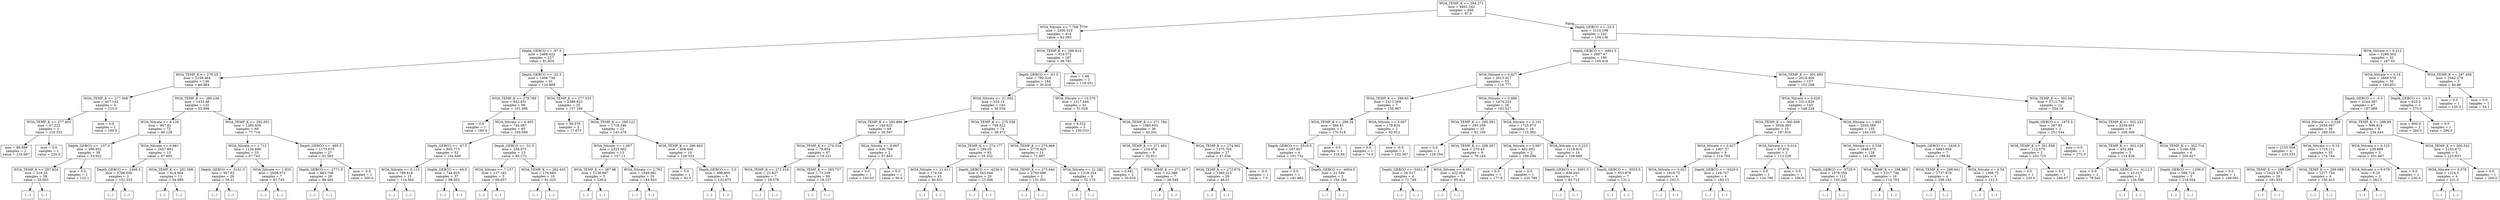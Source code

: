 digraph Tree {
node [shape=box] ;
0 [label="WOA_TEMP_K <= 294.271\nmse = 4602.542\nsamples = 656\nvalue = 97.0"] ;
1 [label="WOA_Nitrate <= 7.709\nmse = 2300.318\nsamples = 414\nvalue = 62.083"] ;
0 -> 1 [labeldistance=2.5, labelangle=45, headlabel="True"] ;
2 [label="Depth_GEBCO <= -97.5\nmse = 2488.422\nsamples = 227\nvalue = 81.824"] ;
1 -> 2 ;
3 [label="WOA_TEMP_K <= 279.25\nmse = 2159.464\nsamples = 136\nvalue = 60.984"] ;
2 -> 3 ;
4 [label="WOA_TEMP_K <= 277.506\nmse = 457.143\nsamples = 4\nvalue = 210.0"] ;
3 -> 4 ;
5 [label="WOA_TEMP_K <= 277.403\nmse = 47.222\nsamples = 3\nvalue = 218.333"] ;
4 -> 5 ;
6 [label="mse = 88.889\nsamples = 2\nvalue = 216.667"] ;
5 -> 6 ;
7 [label="mse = 0.0\nsamples = 1\nvalue = 220.0"] ;
5 -> 7 ;
8 [label="mse = 0.0\nsamples = 1\nvalue = 160.0"] ;
4 -> 8 ;
9 [label="WOA_TEMP_K <= 289.248\nmse = 1433.46\nsamples = 132\nvalue = 55.896"] ;
3 -> 9 ;
10 [label="WOA_Nitrate <= 6.126\nmse = 947.82\nsamples = 72\nvalue = 40.128"] ;
9 -> 10 ;
11 [label="Depth_GEBCO <= -107.0\nmse = 396.952\nsamples = 59\nvalue = 33.922"] ;
10 -> 11 ;
12 [label="WOA_TEMP_K <= 287.824\nmse = 319.25\nsamples = 58\nvalue = 33.003"] ;
11 -> 12 ;
13 [label="(...)"] ;
12 -> 13 ;
74 [label="(...)"] ;
12 -> 74 ;
93 [label="mse = 0.0\nsamples = 1\nvalue = 122.1"] ;
11 -> 93 ;
94 [label="WOA_Nitrate <= 6.661\nmse = 2457.891\nsamples = 13\nvalue = 67.495"] ;
10 -> 94 ;
95 [label="Depth_GEBCO <= -2466.5\nmse = 5796.056\nsamples = 2\nvalue = 152.333"] ;
94 -> 95 ;
96 [label="(...)"] ;
95 -> 96 ;
97 [label="(...)"] ;
95 -> 97 ;
98 [label="WOA_TEMP_K <= 281.568\nmse = 614.904\nsamples = 11\nvalue = 54.099"] ;
94 -> 98 ;
99 [label="(...)"] ;
98 -> 99 ;
106 [label="(...)"] ;
98 -> 106 ;
119 [label="WOA_TEMP_K <= 292.051\nmse = 1285.405\nsamples = 60\nvalue = 77.714"] ;
9 -> 119 ;
120 [label="WOA_Nitrate <= 1.712\nmse = 1126.896\nsamples = 33\nvalue = 67.743"] ;
119 -> 120 ;
121 [label="Depth_GEBCO <= -5141.5\nmse = 367.62\nsamples = 26\nvalue = 59.31"] ;
120 -> 121 ;
122 [label="(...)"] ;
121 -> 122 ;
129 [label="(...)"] ;
121 -> 129 ;
168 [label="WOA_Nitrate <= 1.825\nmse = 2509.373\nsamples = 7\nvalue = 91.745"] ;
120 -> 168 ;
169 [label="(...)"] ;
168 -> 169 ;
170 [label="(...)"] ;
168 -> 170 ;
181 [label="Depth_GEBCO <= -495.5\nmse = 1175.675\nsamples = 27\nvalue = 91.563"] ;
119 -> 181 ;
182 [label="Depth_GEBCO <= -2771.0\nmse = 863.708\nsamples = 26\nvalue = 88.465"] ;
181 -> 182 ;
183 [label="(...)"] ;
182 -> 183 ;
224 [label="(...)"] ;
182 -> 224 ;
233 [label="mse = -0.0\nsamples = 1\nvalue = 200.0"] ;
181 -> 233 ;
234 [label="Depth_GEBCO <= -22.5\nmse = 1496.738\nsamples = 91\nvalue = 110.889"] ;
2 -> 234 ;
235 [label="WOA_TEMP_K <= 278.769\nmse = 842.851\nsamples = 66\nvalue = 101.496"] ;
234 -> 235 ;
236 [label="mse = 0.0\nsamples = 1\nvalue = 180.0"] ;
235 -> 236 ;
237 [label="WOA_Nitrate <= 6.405\nmse = 744.087\nsamples = 65\nvalue = 100.069"] ;
235 -> 237 ;
238 [label="Depth_GEBCO <= -47.5\nmse = 805.773\nsamples = 52\nvalue = 104.649"] ;
237 -> 238 ;
239 [label="WOA_Nitrate <= 0.113\nmse = 789.618\nsamples = 15\nvalue = 114.562"] ;
238 -> 239 ;
240 [label="(...)"] ;
239 -> 240 ;
243 [label="(...)"] ;
239 -> 243 ;
264 [label="Depth_GEBCO <= -46.0\nmse = 744.825\nsamples = 37\nvalue = 99.953"] ;
238 -> 264 ;
265 [label="(...)"] ;
264 -> 265 ;
268 [label="(...)"] ;
264 -> 268 ;
329 [label="Depth_GEBCO <= -51.5\nmse = 258.075\nsamples = 13\nvalue = 85.272"] ;
237 -> 329 ;
330 [label="WOA_Nitrate <= 7.157\nmse = 137.162\nsamples = 3\nvalue = 69.657"] ;
329 -> 330 ;
331 [label="(...)"] ;
330 -> 331 ;
334 [label="(...)"] ;
330 -> 334 ;
335 [label="WOA_TEMP_K <= 282.635\nmse = 179.695\nsamples = 10\nvalue = 91.025"] ;
329 -> 335 ;
336 [label="(...)"] ;
335 -> 336 ;
339 [label="(...)"] ;
335 -> 339 ;
342 [label="WOA_TEMP_K <= 277.555\nmse = 2388.923\nsamples = 25\nvalue = 137.189"] ;
234 -> 342 ;
343 [label="mse = 94.576\nsamples = 2\nvalue = 17.675"] ;
342 -> 343 ;
344 [label="WOA_TEMP_K <= 290.122\nmse = 1718.346\nsamples = 23\nvalue = 143.479"] ;
342 -> 344 ;
345 [label="WOA_Nitrate <= 1.067\nmse = 2325.002\nsamples = 13\nvalue = 157.11"] ;
344 -> 345 ;
346 [label="WOA_TEMP_K <= 287.96\nmse = 1138.667\nsamples = 3\nvalue = 226.0"] ;
345 -> 346 ;
347 [label="(...)"] ;
346 -> 347 ;
348 [label="(...)"] ;
346 -> 348 ;
351 [label="WOA_Nitrate <= 2.762\nmse = 1549.061\nsamples = 10\nvalue = 144.953"] ;
345 -> 351 ;
352 [label="(...)"] ;
351 -> 352 ;
355 [label="(...)"] ;
351 -> 355 ;
368 [label="WOA_TEMP_K <= 290.603\nmse = 608.444\nsamples = 10\nvalue = 128.333"] ;
344 -> 368 ;
369 [label="mse = 0.0\nsamples = 1\nvalue = 92.0"] ;
368 -> 369 ;
370 [label="Depth_GEBCO <= -3.0\nmse = 498.859\nsamples = 9\nvalue = 132.875"] ;
368 -> 370 ;
371 [label="(...)"] ;
370 -> 371 ;
386 [label="(...)"] ;
370 -> 386 ;
387 [label="WOA_TEMP_K <= 288.814\nmse = 919.572\nsamples = 187\nvalue = 36.781"] ;
1 -> 387 ;
388 [label="Depth_GEBCO <= -61.5\nmse = 792.324\nsamples = 184\nvalue = 35.018"] ;
387 -> 388 ;
389 [label="WOA_Nitrate <= 21.002\nmse = 524.14\nsamples = 143\nvalue = 30.034"] ;
388 -> 389 ;
390 [label="WOA_TEMP_K <= 285.886\nmse = 160.632\nsamples = 69\nvalue = 20.597"] ;
389 -> 390 ;
391 [label="WOA_TEMP_K <= 274.324\nmse = 79.854\nsamples = 67\nvalue = 19.221"] ;
390 -> 391 ;
392 [label="WOA_TEMP_K <= 272.016\nmse = 22.837\nsamples = 7\nvalue = 29.578"] ;
391 -> 392 ;
393 [label="(...)"] ;
392 -> 393 ;
394 [label="(...)"] ;
392 -> 394 ;
405 [label="WOA_TEMP_K <= 283.757\nmse = 73.209\nsamples = 60\nvalue = 18.107"] ;
391 -> 405 ;
406 [label="(...)"] ;
405 -> 406 ;
477 [label="(...)"] ;
405 -> 477 ;
480 [label="WOA_Nitrate <= 8.867\nmse = 636.769\nsamples = 2\nvalue = 67.843"] ;
390 -> 480 ;
481 [label="mse = 0.0\nsamples = 1\nvalue = 103.53"] ;
480 -> 481 ;
482 [label="mse = 0.0\nsamples = 1\nvalue = 50.0"] ;
480 -> 482 ;
483 [label="WOA_TEMP_K <= 275.556\nmse = 709.522\nsamples = 74\nvalue = 39.472"] ;
389 -> 483 ;
484 [label="WOA_TEMP_K <= 274.177\nmse = 294.05\nsamples = 63\nvalue = 35.332"] ;
483 -> 484 ;
485 [label="WOA_Nitrate <= 21.611\nmse = 174.16\nsamples = 43\nvalue = 40.831"] ;
484 -> 485 ;
486 [label="(...)"] ;
485 -> 486 ;
489 [label="(...)"] ;
485 -> 489 ;
558 [label="Depth_GEBCO <= -4236.5\nmse = 343.049\nsamples = 20\nvalue = 23.006"] ;
484 -> 558 ;
559 [label="(...)"] ;
558 -> 559 ;
562 [label="(...)"] ;
558 -> 562 ;
595 [label="WOA_TEMP_K <= 275.969\nmse = 2778.425\nsamples = 11\nvalue = 71.897"] ;
483 -> 595 ;
596 [label="WOA_TEMP_K <= 275.644\nmse = 2793.086\nsamples = 2\nvalue = 131.051"] ;
595 -> 596 ;
597 [label="(...)"] ;
596 -> 597 ;
598 [label="(...)"] ;
596 -> 598 ;
599 [label="WOA_Nitrate <= 21.282\nmse = 1218.354\nsamples = 9\nvalue = 52.179"] ;
595 -> 599 ;
600 [label="(...)"] ;
599 -> 600 ;
603 [label="(...)"] ;
599 -> 603 ;
616 [label="WOA_Nitrate <= 10.576\nmse = 1317.646\nsamples = 41\nvalue = 51.028"] ;
388 -> 616 ;
617 [label="mse = 6.322\nsamples = 5\nvalue = 100.033"] ;
616 -> 617 ;
618 [label="WOA_TEMP_K <= 271.784\nmse = 1085.655\nsamples = 36\nvalue = 43.291"] ;
616 -> 618 ;
619 [label="WOA_TEMP_K <= 271.402\nmse = 124.474\nsamples = 9\nvalue = 32.811"] ;
618 -> 619 ;
620 [label="mse = 0.681\nsamples = 2\nvalue = 50.035"] ;
619 -> 620 ;
621 [label="WOA_TEMP_K <= 271.667\nmse = 22.388\nsamples = 7\nvalue = 26.548"] ;
619 -> 621 ;
622 [label="(...)"] ;
621 -> 622 ;
629 [label="(...)"] ;
621 -> 629 ;
630 [label="WOA_TEMP_K <= 274.062\nmse = 1375.705\nsamples = 27\nvalue = 47.034"] ;
618 -> 630 ;
631 [label="WOA_TEMP_K <= 272.876\nmse = 1369.215\nsamples = 26\nvalue = 48.01"] ;
630 -> 631 ;
632 [label="(...)"] ;
631 -> 632 ;
641 [label="(...)"] ;
631 -> 641 ;
644 [label="mse = -0.0\nsamples = 1\nvalue = 7.0"] ;
630 -> 644 ;
645 [label="mse = 1.46\nsamples = 3\nvalue = 118.451"] ;
387 -> 645 ;
646 [label="Depth_GEBCO <= -25.5\nmse = 3110.198\nsamples = 242\nvalue = 154.136"] ;
0 -> 646 [labeldistance=2.5, labelangle=-45, headlabel="False"] ;
647 [label="Depth_GEBCO <= -4861.5\nmse = 2697.47\nsamples = 190\nvalue = 145.416"] ;
646 -> 647 ;
648 [label="WOA_Nitrate <= 0.027\nmse = 2015.917\nsamples = 33\nvalue = 116.777"] ;
647 -> 648 ;
649 [label="WOA_TEMP_K <= 298.65\nmse = 1411.269\nsamples = 7\nvalue = 155.967"] ;
648 -> 649 ;
650 [label="WOA_TEMP_K <= 298.34\nmse = 566.41\nsamples = 5\nvalue = 170.518"] ;
649 -> 650 ;
651 [label="Depth_GEBCO <= -5518.5\nmse = 167.657\nsamples = 4\nvalue = 161.732"] ;
650 -> 651 ;
652 [label="mse = 0.0\nsamples = 1\nvalue = 181.862"] ;
651 -> 652 ;
653 [label="Depth_GEBCO <= -4954.0\nmse = 21.599\nsamples = 3\nvalue = 154.184"] ;
651 -> 653 ;
654 [label="(...)"] ;
653 -> 654 ;
657 [label="(...)"] ;
653 -> 657 ;
658 [label="mse = 0.0\nsamples = 1\nvalue = 218.84"] ;
650 -> 658 ;
659 [label="WOA_Nitrate <= 0.007\nmse = 178.824\nsamples = 2\nvalue = 92.912"] ;
649 -> 659 ;
660 [label="mse = 0.0\nsamples = 1\nvalue = 74.0"] ;
659 -> 660 ;
661 [label="mse = -0.0\nsamples = 1\nvalue = 102.367"] ;
659 -> 661 ;
662 [label="WOA_Nitrate <= 0.089\nmse = 1474.223\nsamples = 26\nvalue = 102.527"] ;
648 -> 662 ;
663 [label="WOA_TEMP_K <= 295.391\nmse = 395.208\nsamples = 10\nvalue = 82.109"] ;
662 -> 663 ;
664 [label="mse = 0.0\nsamples = 1\nvalue = 129.554"] ;
663 -> 664 ;
665 [label="WOA_TEMP_K <= 298.507\nmse = 270.43\nsamples = 9\nvalue = 79.144"] ;
663 -> 665 ;
666 [label="Depth_GEBCO <= -5501.5\nmse = 26.517\nsamples = 4\nvalue = 71.749"] ;
665 -> 666 ;
667 [label="(...)"] ;
666 -> 667 ;
670 [label="(...)"] ;
666 -> 670 ;
673 [label="WOA_Nitrate <= 0.051\nmse = 422.004\nsamples = 5\nvalue = 95.414"] ;
665 -> 673 ;
674 [label="(...)"] ;
673 -> 674 ;
679 [label="(...)"] ;
673 -> 679 ;
682 [label="WOA_Nitrate <= 0.101\nmse = 1725.873\nsamples = 16\nvalue = 115.382"] ;
662 -> 682 ;
683 [label="WOA_Nitrate <= 0.097\nmse = 462.003\nsamples = 2\nvalue = 199.294"] ;
682 -> 683 ;
684 [label="mse = 0.0\nsamples = 1\nvalue = 177.8"] ;
683 -> 684 ;
685 [label="mse = 0.0\nsamples = 1\nvalue = 220.789"] ;
683 -> 685 ;
686 [label="WOA_Nitrate <= 0.223\nmse = 1218.615\nsamples = 14\nvalue = 108.669"] ;
682 -> 686 ;
687 [label="Depth_GEBCO <= -5001.5\nmse = 836.043\nsamples = 7\nvalue = 93.715"] ;
686 -> 687 ;
688 [label="(...)"] ;
687 -> 688 ;
695 [label="(...)"] ;
687 -> 695 ;
700 [label="Depth_GEBCO <= -5025.5\nmse = 953.878\nsamples = 7\nvalue = 131.1"] ;
686 -> 700 ;
701 [label="(...)"] ;
700 -> 701 ;
710 [label="(...)"] ;
700 -> 710 ;
711 [label="WOA_TEMP_K <= 301.685\nmse = 2618.464\nsamples = 157\nvalue = 152.208"] ;
647 -> 711 ;
712 [label="WOA_Nitrate <= 0.028\nmse = 2311.826\nsamples = 145\nvalue = 148.226"] ;
711 -> 712 ;
713 [label="WOA_TEMP_K <= 300.609\nmse = 3028.383\nsamples = 10\nvalue = 197.916"] ;
712 -> 713 ;
714 [label="WOA_Nitrate <= 0.027\nmse = 1907.37\nsamples = 8\nvalue = 214.794"] ;
713 -> 714 ;
715 [label="WOA_Nitrate <= 0.021\nmse = 1818.75\nsamples = 4\nvalue = 242.5"] ;
714 -> 715 ;
716 [label="(...)"] ;
715 -> 716 ;
717 [label="(...)"] ;
715 -> 717 ;
720 [label="Depth_GEBCO <= -3420.0\nmse = 128.757\nsamples = 4\nvalue = 183.13"] ;
714 -> 720 ;
721 [label="(...)"] ;
720 -> 721 ;
722 [label="(...)"] ;
720 -> 722 ;
723 [label="WOA_Nitrate <= 0.014\nmse = 87.876\nsamples = 2\nvalue = 113.529"] ;
713 -> 723 ;
724 [label="mse = 0.0\nsamples = 1\nvalue = 126.786"] ;
723 -> 724 ;
725 [label="mse = 0.0\nsamples = 1\nvalue = 106.9"] ;
723 -> 725 ;
726 [label="WOA_Nitrate <= 1.665\nmse = 2030.589\nsamples = 135\nvalue = 144.105"] ;
712 -> 726 ;
727 [label="WOA_Nitrate <= 0.558\nmse = 1648.075\nsamples = 128\nvalue = 141.409"] ;
726 -> 727 ;
728 [label="Depth_GEBCO <= -3728.0\nmse = 1578.358\nsamples = 112\nvalue = 145.245"] ;
727 -> 728 ;
729 [label="(...)"] ;
728 -> 729 ;
782 [label="(...)"] ;
728 -> 782 ;
907 [label="WOA_TEMP_K <= 296.985\nmse = 1317.746\nsamples = 16\nvalue = 114.703"] ;
727 -> 907 ;
908 [label="(...)"] ;
907 -> 908 ;
919 [label="(...)"] ;
907 -> 919 ;
936 [label="Depth_GEBCO <= -3430.5\nmse = 6683.959\nsamples = 7\nvalue = 199.91"] ;
726 -> 936 ;
937 [label="WOA_TEMP_K <= 298.641\nmse = 1737.978\nsamples = 4\nvalue = 258.183"] ;
936 -> 937 ;
938 [label="(...)"] ;
937 -> 938 ;
941 [label="(...)"] ;
937 -> 941 ;
944 [label="WOA_Nitrate <= 4.54\nmse = 1368.75\nsamples = 3\nvalue = 112.5"] ;
936 -> 944 ;
945 [label="(...)"] ;
944 -> 945 ;
946 [label="(...)"] ;
944 -> 946 ;
949 [label="WOA_TEMP_K <= 302.04\nmse = 3712.746\nsamples = 12\nvalue = 204.19"] ;
711 -> 949 ;
950 [label="Depth_GEBCO <= -1975.5\nmse = 267.83\nsamples = 3\nvalue = 251.544"] ;
949 -> 950 ;
951 [label="WOA_TEMP_K <= 301.858\nmse = 112.575\nsamples = 2\nvalue = 243.725"] ;
950 -> 951 ;
952 [label="mse = 0.0\nsamples = 1\nvalue = 220.0"] ;
951 -> 952 ;
953 [label="mse = 0.0\nsamples = 1\nvalue = 248.47"] ;
951 -> 953 ;
954 [label="mse = 0.0\nsamples = 1\nvalue = 275.0"] ;
950 -> 954 ;
955 [label="WOA_TEMP_K <= 302.232\nmse = 3239.601\nsamples = 9\nvalue = 166.306"] ;
949 -> 955 ;
956 [label="WOA_TEMP_K <= 302.128\nmse = 432.384\nsamples = 3\nvalue = 114.826"] ;
955 -> 956 ;
957 [label="mse = 0.0\nsamples = 1\nvalue = 79.545"] ;
956 -> 957 ;
958 [label="Depth_GEBCO <= -4112.5\nmse = 23.313\nsamples = 2\nvalue = 126.586"] ;
956 -> 958 ;
959 [label="(...)"] ;
958 -> 959 ;
960 [label="(...)"] ;
958 -> 960 ;
961 [label="WOA_TEMP_K <= 302.716\nmse = 2166.358\nsamples = 6\nvalue = 200.627"] ;
955 -> 961 ;
962 [label="Depth_GEBCO <= -1206.5\nmse = 588.718\nsamples = 5\nvalue = 218.934"] ;
961 -> 962 ;
963 [label="(...)"] ;
962 -> 963 ;
968 [label="(...)"] ;
962 -> 968 ;
969 [label="mse = 0.0\nsamples = 1\nvalue = 109.091"] ;
961 -> 969 ;
970 [label="WOA_Nitrate <= 0.212\nmse = 3298.502\nsamples = 52\nvalue = 187.02"] ;
646 -> 970 ;
971 [label="WOA_Nitrate <= 0.16\nmse = 2668.578\nsamples = 50\nvalue = 193.851"] ;
970 -> 971 ;
972 [label="Depth_GEBCO <= -4.5\nmse = 2244.387\nsamples = 47\nvalue = 187.089"] ;
971 -> 972 ;
973 [label="WOA_Nitrate <= 0.029\nmse = 2056.467\nsamples = 39\nvalue = 180.324"] ;
972 -> 973 ;
974 [label="mse = 2155.556\nsamples = 4\nvalue = 233.333"] ;
973 -> 974 ;
975 [label="WOA_Nitrate <= 0.14\nmse = 1719.111\nsamples = 35\nvalue = 174.744"] ;
973 -> 975 ;
976 [label="WOA_TEMP_K <= 298.296\nmse = 1622.973\nsamples = 29\nvalue = 181.932"] ;
975 -> 976 ;
977 [label="(...)"] ;
976 -> 977 ;
992 [label="(...)"] ;
976 -> 992 ;
999 [label="WOA_TEMP_K <= 299.098\nmse = 1277.754\nsamples = 6\nvalue = 150.415"] ;
975 -> 999 ;
1000 [label="(...)"] ;
999 -> 1000 ;
1003 [label="(...)"] ;
999 -> 1003 ;
1006 [label="WOA_TEMP_K <= 298.89\nmse = 996.914\nsamples = 8\nvalue = 234.444"] ;
972 -> 1006 ;
1007 [label="WOA_Nitrate <= 0.125\nmse = 238.889\nsamples = 3\nvalue = 251.667"] ;
1006 -> 1007 ;
1008 [label="WOA_Nitrate <= 0.079\nmse = 6.25\nsamples = 2\nvalue = 262.5"] ;
1007 -> 1008 ;
1009 [label="(...)"] ;
1008 -> 1009 ;
1010 [label="(...)"] ;
1008 -> 1010 ;
1011 [label="mse = 0.0\nsamples = 1\nvalue = 230.0"] ;
1007 -> 1011 ;
1012 [label="WOA_TEMP_K <= 300.542\nmse = 1153.472\nsamples = 5\nvalue = 225.833"] ;
1006 -> 1012 ;
1013 [label="WOA_Nitrate <= 0.078\nmse = 1224.0\nsamples = 4\nvalue = 231.0"] ;
1012 -> 1013 ;
1014 [label="(...)"] ;
1013 -> 1014 ;
1015 [label="(...)"] ;
1013 -> 1015 ;
1016 [label="mse = 0.0\nsamples = 1\nvalue = 200.0"] ;
1012 -> 1016 ;
1017 [label="Depth_GEBCO <= -14.5\nmse = 625.0\nsamples = 3\nvalue = 275.0"] ;
971 -> 1017 ;
1018 [label="mse = 800.0\nsamples = 2\nvalue = 260.0"] ;
1017 -> 1018 ;
1019 [label="mse = 0.0\nsamples = 1\nvalue = 290.0"] ;
1017 -> 1019 ;
1020 [label="WOA_TEMP_K <= 297.406\nmse = 1042.274\nsamples = 2\nvalue = 80.46"] ;
970 -> 1020 ;
1021 [label="mse = 0.0\nsamples = 1\nvalue = 120.0"] ;
1020 -> 1021 ;
1022 [label="mse = 0.0\nsamples = 1\nvalue = 54.1"] ;
1020 -> 1022 ;
}